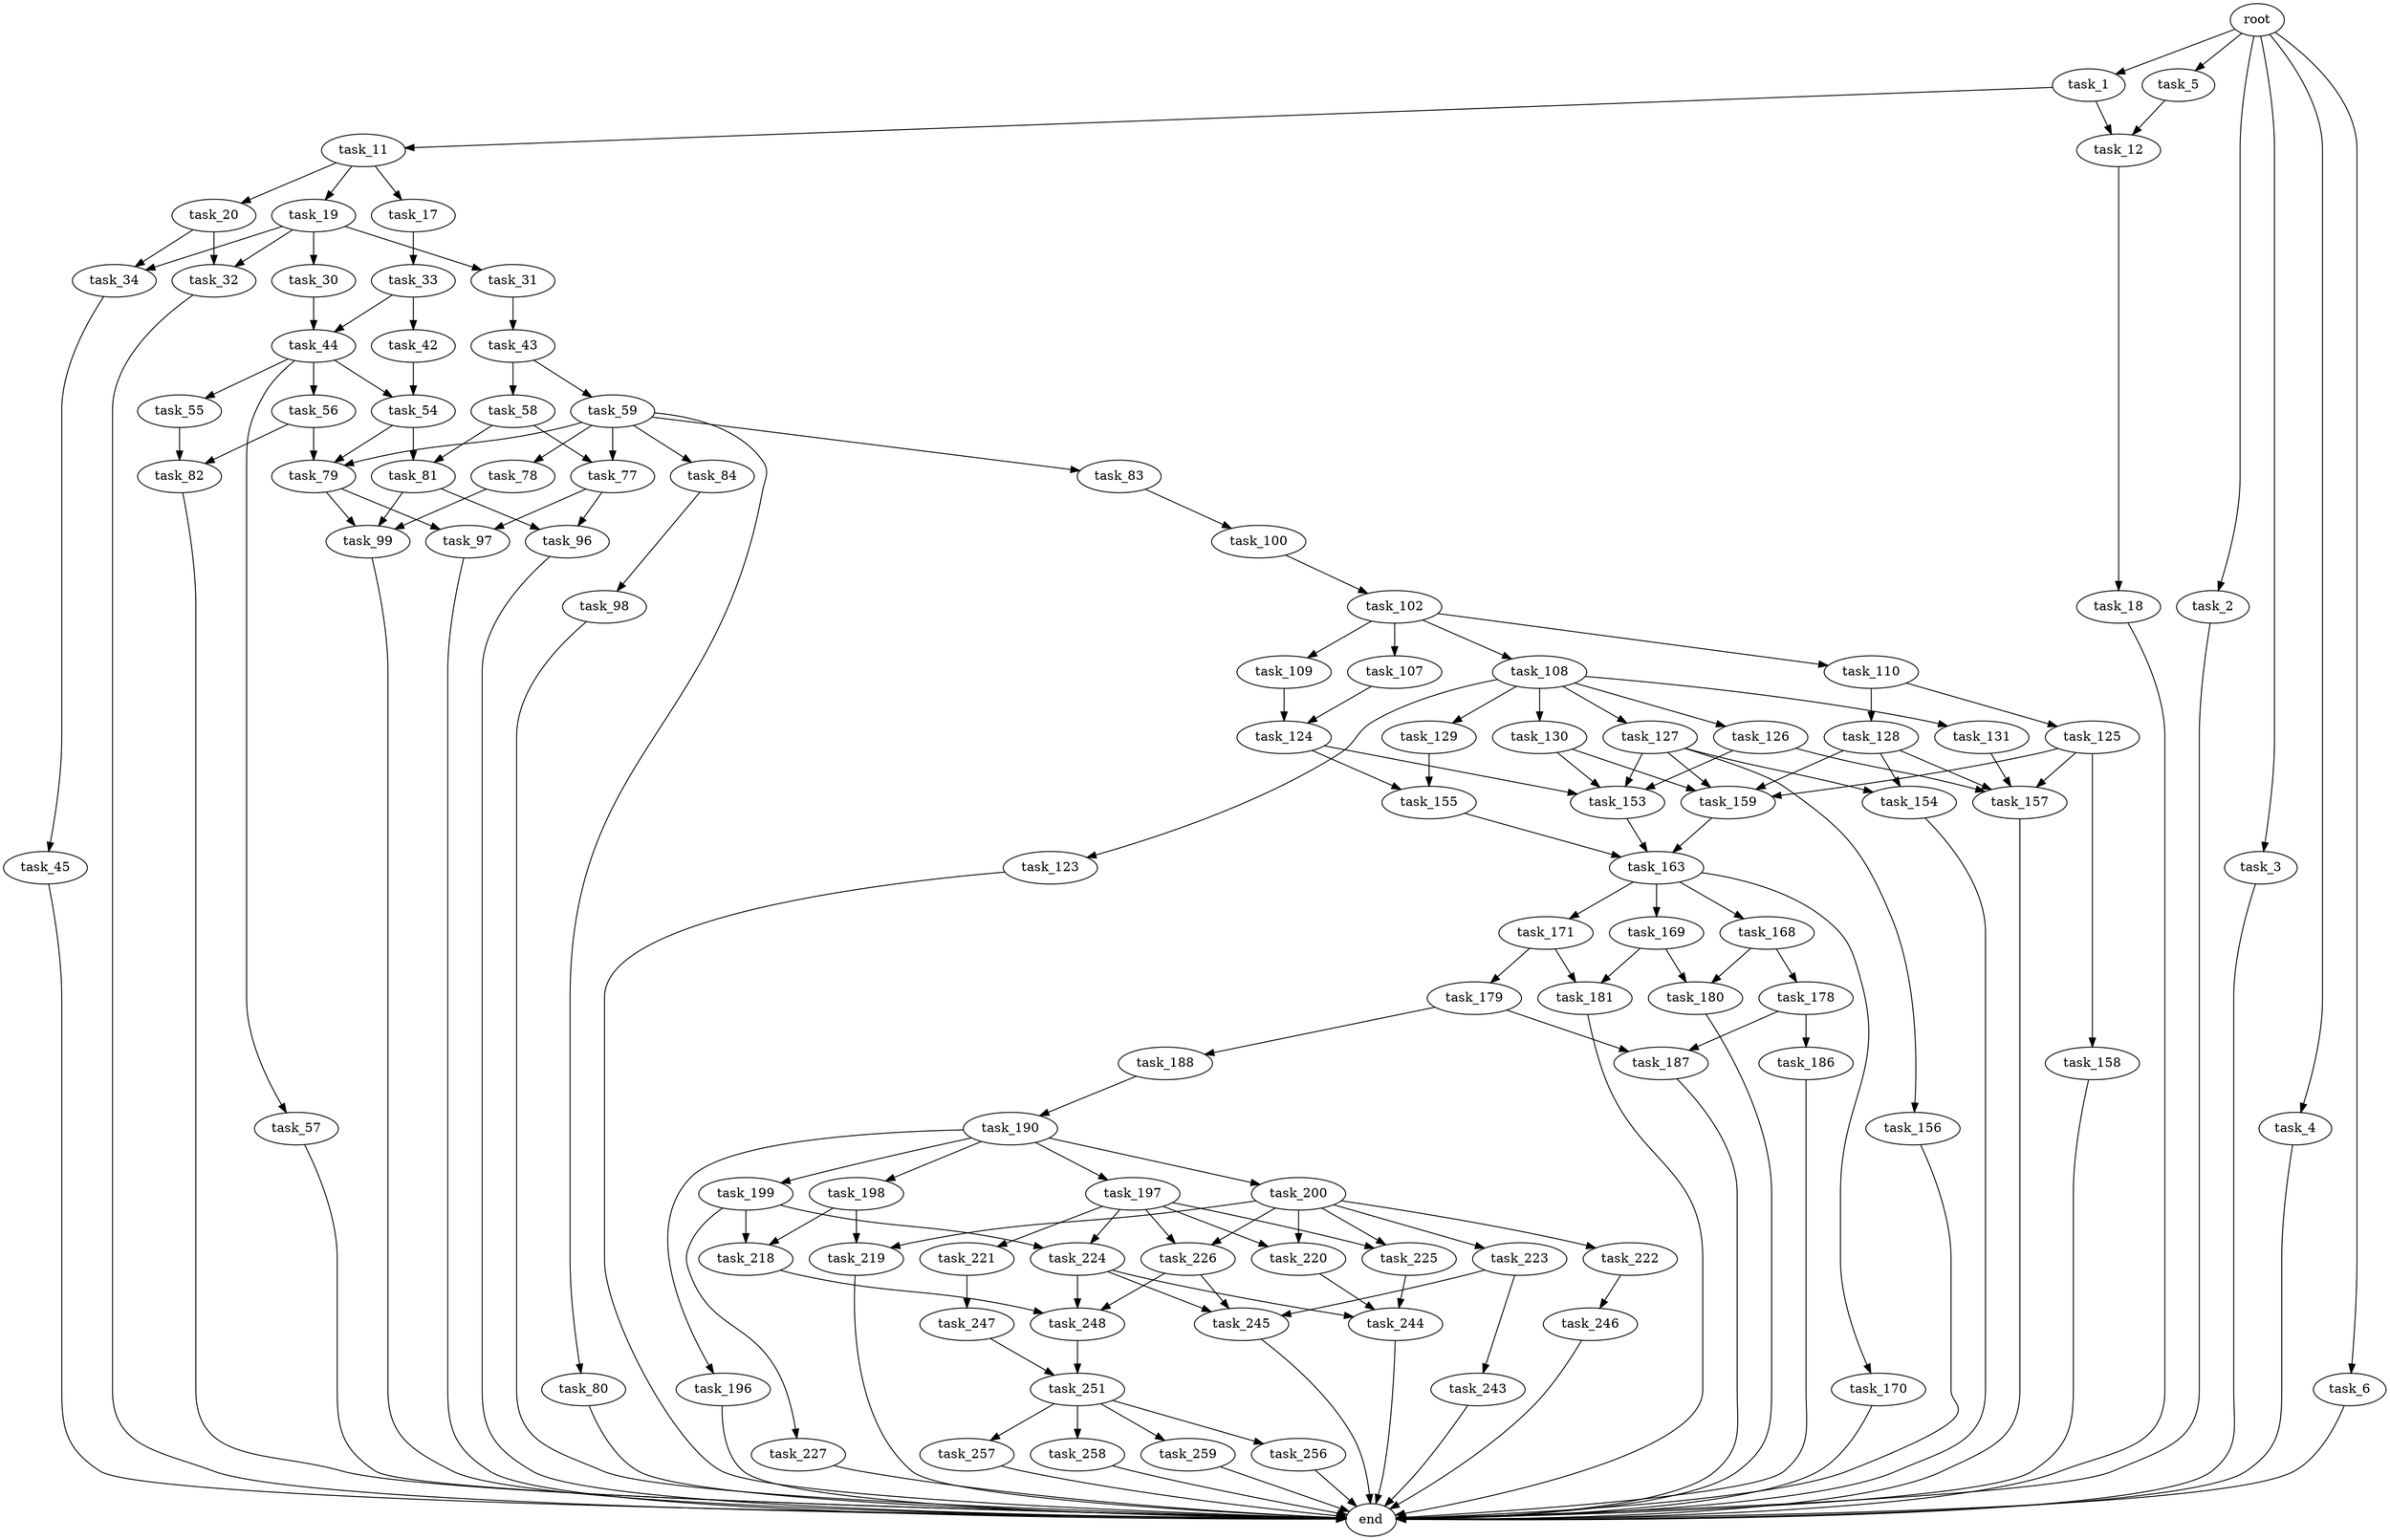 digraph G {
  root [size="0.000000"];
  task_1 [size="8726123351.000000"];
  task_2 [size="549755813888.000000"];
  task_3 [size="18299671852.000000"];
  task_4 [size="594827411553.000000"];
  task_5 [size="4984242821.000000"];
  task_6 [size="10080700528.000000"];
  task_11 [size="368293445632.000000"];
  task_12 [size="782757789696.000000"];
  task_17 [size="174012185004.000000"];
  task_18 [size="4833686289.000000"];
  task_19 [size="1629865094.000000"];
  task_20 [size="197577884606.000000"];
  task_30 [size="368293445632.000000"];
  task_31 [size="3915404660.000000"];
  task_32 [size="441521248313.000000"];
  task_33 [size="20163673913.000000"];
  task_34 [size="8589934592.000000"];
  task_42 [size="23657446809.000000"];
  task_43 [size="54061636237.000000"];
  task_44 [size="782757789696.000000"];
  task_45 [size="68719476736.000000"];
  task_54 [size="68719476736.000000"];
  task_55 [size="442708381528.000000"];
  task_56 [size="95367450461.000000"];
  task_57 [size="782757789696.000000"];
  task_58 [size="549755813888.000000"];
  task_59 [size="368293445632.000000"];
  task_77 [size="2105523828.000000"];
  task_78 [size="904247029804.000000"];
  task_79 [size="66590104302.000000"];
  task_80 [size="231928233984.000000"];
  task_81 [size="8039312587.000000"];
  task_82 [size="133004106503.000000"];
  task_83 [size="19340822867.000000"];
  task_84 [size="28991029248.000000"];
  task_96 [size="8589934592.000000"];
  task_97 [size="19474959098.000000"];
  task_98 [size="11758704793.000000"];
  task_99 [size="746238237644.000000"];
  task_100 [size="368293445632.000000"];
  task_102 [size="8589934592.000000"];
  task_107 [size="16499454355.000000"];
  task_108 [size="574594628006.000000"];
  task_109 [size="324987274475.000000"];
  task_110 [size="13261010093.000000"];
  task_123 [size="4386395618.000000"];
  task_124 [size="232677503824.000000"];
  task_125 [size="150327811590.000000"];
  task_126 [size="46744516872.000000"];
  task_127 [size="380408883276.000000"];
  task_128 [size="7213232166.000000"];
  task_129 [size="231928233984.000000"];
  task_130 [size="230302267425.000000"];
  task_131 [size="131964595132.000000"];
  task_153 [size="765064138689.000000"];
  task_154 [size="134217728000.000000"];
  task_155 [size="28991029248.000000"];
  task_156 [size="257089075813.000000"];
  task_157 [size="134217728000.000000"];
  task_158 [size="35000404989.000000"];
  task_159 [size="29322311041.000000"];
  task_163 [size="289355961855.000000"];
  task_168 [size="27036555258.000000"];
  task_169 [size="2250525403.000000"];
  task_170 [size="3432619159.000000"];
  task_171 [size="368293445632.000000"];
  task_178 [size="3700226738.000000"];
  task_179 [size="131506536344.000000"];
  task_180 [size="414855928903.000000"];
  task_181 [size="10289603243.000000"];
  task_186 [size="119820811134.000000"];
  task_187 [size="164644918711.000000"];
  task_188 [size="781316104550.000000"];
  task_190 [size="17647977313.000000"];
  task_196 [size="413751986236.000000"];
  task_197 [size="78211974461.000000"];
  task_198 [size="219302006444.000000"];
  task_199 [size="368293445632.000000"];
  task_200 [size="8589934592.000000"];
  task_218 [size="262325730169.000000"];
  task_219 [size="323552901441.000000"];
  task_220 [size="781208972792.000000"];
  task_221 [size="17957129135.000000"];
  task_222 [size="1277447839.000000"];
  task_223 [size="5941391973.000000"];
  task_224 [size="11269201269.000000"];
  task_225 [size="17031574362.000000"];
  task_226 [size="320245635423.000000"];
  task_227 [size="3412697934.000000"];
  task_243 [size="1275281531.000000"];
  task_244 [size="8589934592.000000"];
  task_245 [size="3301270603.000000"];
  task_246 [size="15022836942.000000"];
  task_247 [size="782757789696.000000"];
  task_248 [size="3919807485.000000"];
  task_251 [size="145151748545.000000"];
  task_256 [size="10393384863.000000"];
  task_257 [size="782757789696.000000"];
  task_258 [size="30951965272.000000"];
  task_259 [size="368293445632.000000"];
  end [size="0.000000"];

  root -> task_1 [size="1.000000"];
  root -> task_2 [size="1.000000"];
  root -> task_3 [size="1.000000"];
  root -> task_4 [size="1.000000"];
  root -> task_5 [size="1.000000"];
  root -> task_6 [size="1.000000"];
  task_1 -> task_11 [size="209715200.000000"];
  task_1 -> task_12 [size="209715200.000000"];
  task_2 -> end [size="1.000000"];
  task_3 -> end [size="1.000000"];
  task_4 -> end [size="1.000000"];
  task_5 -> task_12 [size="134217728.000000"];
  task_6 -> end [size="1.000000"];
  task_11 -> task_17 [size="411041792.000000"];
  task_11 -> task_19 [size="411041792.000000"];
  task_11 -> task_20 [size="411041792.000000"];
  task_12 -> task_18 [size="679477248.000000"];
  task_17 -> task_33 [size="209715200.000000"];
  task_18 -> end [size="1.000000"];
  task_19 -> task_30 [size="134217728.000000"];
  task_19 -> task_31 [size="134217728.000000"];
  task_19 -> task_32 [size="134217728.000000"];
  task_19 -> task_34 [size="134217728.000000"];
  task_20 -> task_32 [size="209715200.000000"];
  task_20 -> task_34 [size="209715200.000000"];
  task_30 -> task_44 [size="411041792.000000"];
  task_31 -> task_43 [size="134217728.000000"];
  task_32 -> end [size="1.000000"];
  task_33 -> task_42 [size="679477248.000000"];
  task_33 -> task_44 [size="679477248.000000"];
  task_34 -> task_45 [size="33554432.000000"];
  task_42 -> task_54 [size="411041792.000000"];
  task_43 -> task_58 [size="209715200.000000"];
  task_43 -> task_59 [size="209715200.000000"];
  task_44 -> task_54 [size="679477248.000000"];
  task_44 -> task_55 [size="679477248.000000"];
  task_44 -> task_56 [size="679477248.000000"];
  task_44 -> task_57 [size="679477248.000000"];
  task_45 -> end [size="1.000000"];
  task_54 -> task_79 [size="134217728.000000"];
  task_54 -> task_81 [size="134217728.000000"];
  task_55 -> task_82 [size="411041792.000000"];
  task_56 -> task_79 [size="209715200.000000"];
  task_56 -> task_82 [size="209715200.000000"];
  task_57 -> end [size="1.000000"];
  task_58 -> task_77 [size="536870912.000000"];
  task_58 -> task_81 [size="536870912.000000"];
  task_59 -> task_77 [size="411041792.000000"];
  task_59 -> task_78 [size="411041792.000000"];
  task_59 -> task_79 [size="411041792.000000"];
  task_59 -> task_80 [size="411041792.000000"];
  task_59 -> task_83 [size="411041792.000000"];
  task_59 -> task_84 [size="411041792.000000"];
  task_77 -> task_96 [size="33554432.000000"];
  task_77 -> task_97 [size="33554432.000000"];
  task_78 -> task_99 [size="679477248.000000"];
  task_79 -> task_97 [size="75497472.000000"];
  task_79 -> task_99 [size="75497472.000000"];
  task_80 -> end [size="1.000000"];
  task_81 -> task_96 [size="536870912.000000"];
  task_81 -> task_99 [size="536870912.000000"];
  task_82 -> end [size="1.000000"];
  task_83 -> task_100 [size="411041792.000000"];
  task_84 -> task_98 [size="75497472.000000"];
  task_96 -> end [size="1.000000"];
  task_97 -> end [size="1.000000"];
  task_98 -> end [size="1.000000"];
  task_99 -> end [size="1.000000"];
  task_100 -> task_102 [size="411041792.000000"];
  task_102 -> task_107 [size="33554432.000000"];
  task_102 -> task_108 [size="33554432.000000"];
  task_102 -> task_109 [size="33554432.000000"];
  task_102 -> task_110 [size="33554432.000000"];
  task_107 -> task_124 [size="679477248.000000"];
  task_108 -> task_123 [size="536870912.000000"];
  task_108 -> task_126 [size="536870912.000000"];
  task_108 -> task_127 [size="536870912.000000"];
  task_108 -> task_129 [size="536870912.000000"];
  task_108 -> task_130 [size="536870912.000000"];
  task_108 -> task_131 [size="536870912.000000"];
  task_109 -> task_124 [size="411041792.000000"];
  task_110 -> task_125 [size="536870912.000000"];
  task_110 -> task_128 [size="536870912.000000"];
  task_123 -> end [size="1.000000"];
  task_124 -> task_153 [size="679477248.000000"];
  task_124 -> task_155 [size="679477248.000000"];
  task_125 -> task_157 [size="301989888.000000"];
  task_125 -> task_158 [size="301989888.000000"];
  task_125 -> task_159 [size="301989888.000000"];
  task_126 -> task_153 [size="838860800.000000"];
  task_126 -> task_157 [size="838860800.000000"];
  task_127 -> task_153 [size="301989888.000000"];
  task_127 -> task_154 [size="301989888.000000"];
  task_127 -> task_156 [size="301989888.000000"];
  task_127 -> task_159 [size="301989888.000000"];
  task_128 -> task_154 [size="411041792.000000"];
  task_128 -> task_157 [size="411041792.000000"];
  task_128 -> task_159 [size="411041792.000000"];
  task_129 -> task_155 [size="301989888.000000"];
  task_130 -> task_153 [size="301989888.000000"];
  task_130 -> task_159 [size="301989888.000000"];
  task_131 -> task_157 [size="134217728.000000"];
  task_153 -> task_163 [size="679477248.000000"];
  task_154 -> end [size="1.000000"];
  task_155 -> task_163 [size="75497472.000000"];
  task_156 -> end [size="1.000000"];
  task_157 -> end [size="1.000000"];
  task_158 -> end [size="1.000000"];
  task_159 -> task_163 [size="536870912.000000"];
  task_163 -> task_168 [size="679477248.000000"];
  task_163 -> task_169 [size="679477248.000000"];
  task_163 -> task_170 [size="679477248.000000"];
  task_163 -> task_171 [size="679477248.000000"];
  task_168 -> task_178 [size="679477248.000000"];
  task_168 -> task_180 [size="679477248.000000"];
  task_169 -> task_180 [size="209715200.000000"];
  task_169 -> task_181 [size="209715200.000000"];
  task_170 -> end [size="1.000000"];
  task_171 -> task_179 [size="411041792.000000"];
  task_171 -> task_181 [size="411041792.000000"];
  task_178 -> task_186 [size="75497472.000000"];
  task_178 -> task_187 [size="75497472.000000"];
  task_179 -> task_187 [size="134217728.000000"];
  task_179 -> task_188 [size="134217728.000000"];
  task_180 -> end [size="1.000000"];
  task_181 -> end [size="1.000000"];
  task_186 -> end [size="1.000000"];
  task_187 -> end [size="1.000000"];
  task_188 -> task_190 [size="838860800.000000"];
  task_190 -> task_196 [size="679477248.000000"];
  task_190 -> task_197 [size="679477248.000000"];
  task_190 -> task_198 [size="679477248.000000"];
  task_190 -> task_199 [size="679477248.000000"];
  task_190 -> task_200 [size="679477248.000000"];
  task_196 -> end [size="1.000000"];
  task_197 -> task_220 [size="75497472.000000"];
  task_197 -> task_221 [size="75497472.000000"];
  task_197 -> task_224 [size="75497472.000000"];
  task_197 -> task_225 [size="75497472.000000"];
  task_197 -> task_226 [size="75497472.000000"];
  task_198 -> task_218 [size="679477248.000000"];
  task_198 -> task_219 [size="679477248.000000"];
  task_199 -> task_218 [size="411041792.000000"];
  task_199 -> task_224 [size="411041792.000000"];
  task_199 -> task_227 [size="411041792.000000"];
  task_200 -> task_219 [size="33554432.000000"];
  task_200 -> task_220 [size="33554432.000000"];
  task_200 -> task_222 [size="33554432.000000"];
  task_200 -> task_223 [size="33554432.000000"];
  task_200 -> task_225 [size="33554432.000000"];
  task_200 -> task_226 [size="33554432.000000"];
  task_218 -> task_248 [size="679477248.000000"];
  task_219 -> end [size="1.000000"];
  task_220 -> task_244 [size="536870912.000000"];
  task_221 -> task_247 [size="33554432.000000"];
  task_222 -> task_246 [size="75497472.000000"];
  task_223 -> task_243 [size="679477248.000000"];
  task_223 -> task_245 [size="679477248.000000"];
  task_224 -> task_244 [size="536870912.000000"];
  task_224 -> task_245 [size="536870912.000000"];
  task_224 -> task_248 [size="536870912.000000"];
  task_225 -> task_244 [size="536870912.000000"];
  task_226 -> task_245 [size="301989888.000000"];
  task_226 -> task_248 [size="301989888.000000"];
  task_227 -> end [size="1.000000"];
  task_243 -> end [size="1.000000"];
  task_244 -> end [size="1.000000"];
  task_245 -> end [size="1.000000"];
  task_246 -> end [size="1.000000"];
  task_247 -> task_251 [size="679477248.000000"];
  task_248 -> task_251 [size="209715200.000000"];
  task_251 -> task_256 [size="411041792.000000"];
  task_251 -> task_257 [size="411041792.000000"];
  task_251 -> task_258 [size="411041792.000000"];
  task_251 -> task_259 [size="411041792.000000"];
  task_256 -> end [size="1.000000"];
  task_257 -> end [size="1.000000"];
  task_258 -> end [size="1.000000"];
  task_259 -> end [size="1.000000"];
}
